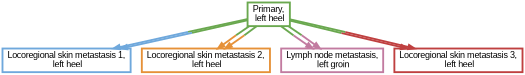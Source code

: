 digraph  {
dpi=600;size=3.5;
"Primary,\n left heel" [color="#6aa84f", fillcolor=white, fontname=Arial, penwidth="3.0", shape=box];
"Locoregional skin metastasis 1,\n left heel" [color="#6fa8dc", fillcolor=white, fontname=Arial, penwidth="3.0", shape=box];
"Locoregional skin metastasis 2,\n left heel" [color="#e69138", fillcolor=white, fontname=Arial, penwidth="3.0", shape=box];
"Lymph node metastasis,\n left groin" [color="#c27ba0", fillcolor=white, fontname=Arial, penwidth="3.0", shape=box];
"Locoregional skin metastasis 3,\n left heel" [color="#bf4040", fillcolor=white, fontname=Arial, penwidth="3.0", shape=box];
"Primary,\n left heel" -> "Locoregional skin metastasis 1,\n left heel"  [color="#6aa84f;0.5:#6fa8dc", key=0, penwidth=3];
"Primary,\n left heel" -> "Locoregional skin metastasis 1,\n left heel"  [color="#6aa84f;0.5:#6fa8dc", key=1, penwidth=3];
"Primary,\n left heel" -> "Locoregional skin metastasis 2,\n left heel"  [color="#6aa84f;0.5:#e69138", key=0, penwidth=3];
"Primary,\n left heel" -> "Locoregional skin metastasis 2,\n left heel"  [color="#6aa84f;0.5:#e69138", key=1, penwidth=3];
"Primary,\n left heel" -> "Lymph node metastasis,\n left groin"  [color="#6aa84f;0.5:#c27ba0", key=0, penwidth=3];
"Primary,\n left heel" -> "Lymph node metastasis,\n left groin"  [color="#6aa84f;0.5:#c27ba0", key=1, penwidth=3];
"Primary,\n left heel" -> "Locoregional skin metastasis 3,\n left heel"  [color="#6aa84f;0.5:#bf4040", key=0, penwidth=3];
"Primary,\n left heel" -> "Locoregional skin metastasis 3,\n left heel"  [color="#6aa84f;0.5:#bf4040", key=1, penwidth=3];
}
